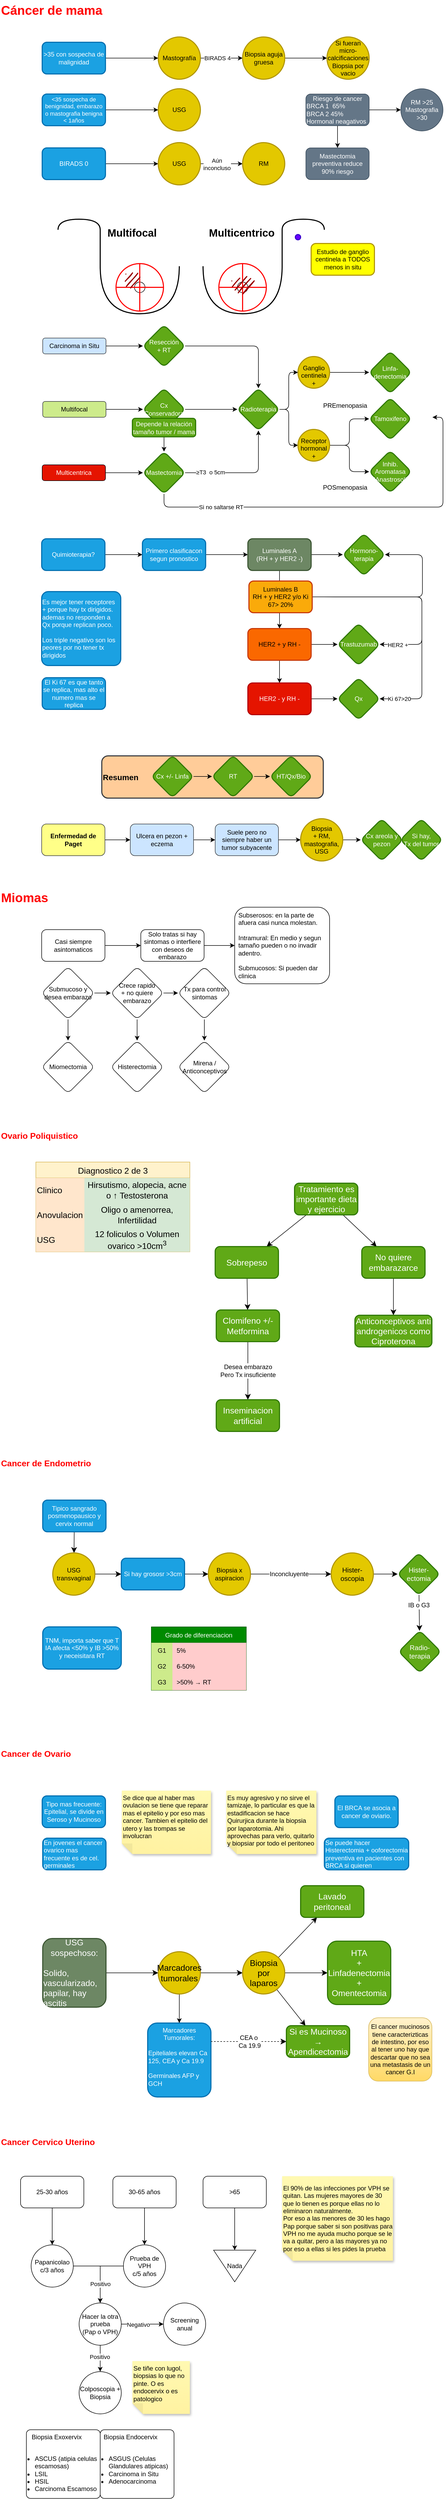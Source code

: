 <mxfile version="21.5.2" type="github">
  <diagram name="Página-1" id="x1ECHJm3GgScoIIS8FfD">
    <mxGraphModel dx="394" dy="754" grid="1" gridSize="10" guides="1" tooltips="1" connect="1" arrows="1" fold="1" page="1" pageScale="1" pageWidth="850" pageHeight="1100" math="0" shadow="0">
      <root>
        <mxCell id="0" />
        <mxCell id="1" parent="0" />
        <mxCell id="3IjL7LeWgJH9LYlmYb9x-1" value="Cáncer de mama" style="text;strokeColor=none;fillColor=none;html=1;fontSize=24;fontStyle=1;verticalAlign=middle;align=left;fontColor=#FF0000;" parent="1" vertex="1">
          <mxGeometry width="160" height="40" as="geometry" />
        </mxCell>
        <mxCell id="3IjL7LeWgJH9LYlmYb9x-4" value="" style="edgeStyle=orthogonalEdgeStyle;rounded=0;orthogonalLoop=1;jettySize=auto;html=1;" parent="1" source="3IjL7LeWgJH9LYlmYb9x-2" target="3IjL7LeWgJH9LYlmYb9x-3" edge="1">
          <mxGeometry relative="1" as="geometry" />
        </mxCell>
        <mxCell id="3IjL7LeWgJH9LYlmYb9x-2" value="&amp;gt;35 con sospecha de malignidad" style="rounded=1;whiteSpace=wrap;html=1;fillColor=#1ba1e2;fontColor=#ffffff;strokeColor=#006EAF;strokeWidth=2;" parent="1" vertex="1">
          <mxGeometry x="80" y="80" width="120" height="60" as="geometry" />
        </mxCell>
        <mxCell id="3IjL7LeWgJH9LYlmYb9x-6" value="" style="edgeStyle=orthogonalEdgeStyle;rounded=0;orthogonalLoop=1;jettySize=auto;html=1;" parent="1" source="3IjL7LeWgJH9LYlmYb9x-3" target="3IjL7LeWgJH9LYlmYb9x-5" edge="1">
          <mxGeometry relative="1" as="geometry" />
        </mxCell>
        <mxCell id="3IjL7LeWgJH9LYlmYb9x-7" value="BIRADS 4" style="edgeLabel;html=1;align=center;verticalAlign=middle;resizable=0;points=[];" parent="3IjL7LeWgJH9LYlmYb9x-6" vertex="1" connectable="0">
          <mxGeometry x="-0.2" relative="1" as="geometry">
            <mxPoint as="offset" />
          </mxGeometry>
        </mxCell>
        <mxCell id="3IjL7LeWgJH9LYlmYb9x-3" value="Mastografía" style="ellipse;whiteSpace=wrap;html=1;rounded=1;fillColor=#e3c800;fontColor=#000000;strokeColor=#B09500;strokeWidth=2;" parent="1" vertex="1">
          <mxGeometry x="300" y="70" width="80" height="80" as="geometry" />
        </mxCell>
        <mxCell id="3IjL7LeWgJH9LYlmYb9x-47" value="" style="edgeStyle=orthogonalEdgeStyle;rounded=0;orthogonalLoop=1;jettySize=auto;html=1;" parent="1" source="3IjL7LeWgJH9LYlmYb9x-5" target="3IjL7LeWgJH9LYlmYb9x-46" edge="1">
          <mxGeometry relative="1" as="geometry" />
        </mxCell>
        <mxCell id="3IjL7LeWgJH9LYlmYb9x-5" value="Biopsia aguja gruesa" style="ellipse;whiteSpace=wrap;html=1;rounded=1;fillColor=#e3c800;fontColor=#000000;strokeColor=#B09500;strokeWidth=2;" parent="1" vertex="1">
          <mxGeometry x="460" y="70" width="80" height="80" as="geometry" />
        </mxCell>
        <mxCell id="3IjL7LeWgJH9LYlmYb9x-11" value="" style="edgeStyle=orthogonalEdgeStyle;rounded=0;orthogonalLoop=1;jettySize=auto;html=1;" parent="1" source="3IjL7LeWgJH9LYlmYb9x-8" target="3IjL7LeWgJH9LYlmYb9x-10" edge="1">
          <mxGeometry relative="1" as="geometry" />
        </mxCell>
        <mxCell id="3IjL7LeWgJH9LYlmYb9x-8" value="&amp;lt;35 sospecha de benignidad, embarazo o mastografia benigna &amp;lt; 1años" style="whiteSpace=wrap;html=1;rounded=1;fontSize=11;fillColor=#1ba1e2;fontColor=#ffffff;strokeColor=#006EAF;strokeWidth=2;" parent="1" vertex="1">
          <mxGeometry x="80" y="178" width="120" height="60" as="geometry" />
        </mxCell>
        <mxCell id="3IjL7LeWgJH9LYlmYb9x-10" value="USG" style="ellipse;whiteSpace=wrap;html=1;rounded=1;fillColor=#e3c800;fontColor=#000000;strokeColor=#B09500;strokeWidth=2;" parent="1" vertex="1">
          <mxGeometry x="300" y="168" width="80" height="80" as="geometry" />
        </mxCell>
        <mxCell id="3IjL7LeWgJH9LYlmYb9x-12" value="" style="edgeStyle=orthogonalEdgeStyle;rounded=0;orthogonalLoop=1;jettySize=auto;html=1;" parent="1" source="3IjL7LeWgJH9LYlmYb9x-13" target="3IjL7LeWgJH9LYlmYb9x-14" edge="1">
          <mxGeometry relative="1" as="geometry" />
        </mxCell>
        <mxCell id="3IjL7LeWgJH9LYlmYb9x-13" value="BIRADS 0" style="whiteSpace=wrap;html=1;rounded=1;fillColor=#1ba1e2;fontColor=#ffffff;strokeColor=#006EAF;strokeWidth=2;" parent="1" vertex="1">
          <mxGeometry x="80" y="280" width="120" height="60" as="geometry" />
        </mxCell>
        <mxCell id="3IjL7LeWgJH9LYlmYb9x-16" value="" style="edgeStyle=orthogonalEdgeStyle;rounded=0;orthogonalLoop=1;jettySize=auto;html=1;" parent="1" source="3IjL7LeWgJH9LYlmYb9x-14" target="3IjL7LeWgJH9LYlmYb9x-15" edge="1">
          <mxGeometry relative="1" as="geometry" />
        </mxCell>
        <mxCell id="3IjL7LeWgJH9LYlmYb9x-17" value="Aún &lt;br&gt;inconcluso" style="edgeLabel;html=1;align=center;verticalAlign=middle;resizable=0;points=[];" parent="3IjL7LeWgJH9LYlmYb9x-16" vertex="1" connectable="0">
          <mxGeometry x="-0.225" y="-1" relative="1" as="geometry">
            <mxPoint as="offset" />
          </mxGeometry>
        </mxCell>
        <mxCell id="3IjL7LeWgJH9LYlmYb9x-14" value="USG" style="ellipse;whiteSpace=wrap;html=1;rounded=1;fillColor=#e3c800;fontColor=#000000;strokeColor=#B09500;strokeWidth=2;" parent="1" vertex="1">
          <mxGeometry x="300" y="270" width="80" height="80" as="geometry" />
        </mxCell>
        <mxCell id="3IjL7LeWgJH9LYlmYb9x-15" value="RM" style="ellipse;whiteSpace=wrap;html=1;rounded=1;fillColor=#e3c800;fontColor=#000000;strokeColor=#B09500;strokeWidth=2;" parent="1" vertex="1">
          <mxGeometry x="460" y="270" width="80" height="80" as="geometry" />
        </mxCell>
        <mxCell id="3IjL7LeWgJH9LYlmYb9x-117" value="" style="edgeStyle=orthogonalEdgeStyle;rounded=0;orthogonalLoop=1;jettySize=auto;html=1;" parent="1" source="3IjL7LeWgJH9LYlmYb9x-18" target="3IjL7LeWgJH9LYlmYb9x-116" edge="1">
          <mxGeometry relative="1" as="geometry" />
        </mxCell>
        <mxCell id="3IjL7LeWgJH9LYlmYb9x-124" value="" style="edgeStyle=orthogonalEdgeStyle;rounded=0;orthogonalLoop=1;jettySize=auto;html=1;" parent="1" source="3IjL7LeWgJH9LYlmYb9x-18" target="3IjL7LeWgJH9LYlmYb9x-123" edge="1">
          <mxGeometry relative="1" as="geometry" />
        </mxCell>
        <mxCell id="3IjL7LeWgJH9LYlmYb9x-18" value="Riesgo de cancer&lt;br&gt;&lt;div align=&quot;left&quot;&gt;BRCA 1&amp;nbsp; 65%&lt;br&gt;BRCA 2 45%&amp;nbsp;&amp;nbsp;&amp;nbsp; Hormonal neagativos&lt;/div&gt;" style="rounded=1;whiteSpace=wrap;html=1;fillColor=#647687;fontColor=#ffffff;strokeColor=#314354;" parent="1" vertex="1">
          <mxGeometry x="580" y="178" width="120" height="60" as="geometry" />
        </mxCell>
        <mxCell id="3IjL7LeWgJH9LYlmYb9x-50" value="" style="edgeStyle=orthogonalEdgeStyle;rounded=0;orthogonalLoop=1;jettySize=auto;html=1;" parent="1" source="3IjL7LeWgJH9LYlmYb9x-22" target="3IjL7LeWgJH9LYlmYb9x-49" edge="1">
          <mxGeometry relative="1" as="geometry" />
        </mxCell>
        <mxCell id="3IjL7LeWgJH9LYlmYb9x-22" value="Carcinoma in Situ" style="rounded=1;whiteSpace=wrap;html=1;fillColor=#cce5ff;strokeColor=#36393d;" parent="1" vertex="1">
          <mxGeometry x="81" y="640" width="120" height="30" as="geometry" />
        </mxCell>
        <mxCell id="3IjL7LeWgJH9LYlmYb9x-23" value="" style="shape=requiredInterface;html=1;verticalLabelPosition=bottom;sketch=0;direction=south;strokeWidth=2;" parent="1" vertex="1">
          <mxGeometry x="190" y="504" width="150" height="90" as="geometry" />
        </mxCell>
        <mxCell id="3IjL7LeWgJH9LYlmYb9x-24" value="" style="shape=requiredInterface;html=1;verticalLabelPosition=bottom;sketch=0;direction=north;strokeWidth=2;" parent="1" vertex="1">
          <mxGeometry x="110" y="415" width="80" height="20" as="geometry" />
        </mxCell>
        <mxCell id="3IjL7LeWgJH9LYlmYb9x-26" value="" style="endArrow=none;html=1;rounded=0;strokeWidth=2;" parent="1" edge="1">
          <mxGeometry width="50" height="50" relative="1" as="geometry">
            <mxPoint x="190" y="504" as="sourcePoint" />
            <mxPoint x="190" y="434" as="targetPoint" />
          </mxGeometry>
        </mxCell>
        <mxCell id="3IjL7LeWgJH9LYlmYb9x-31" value="" style="ellipse;whiteSpace=wrap;html=1;aspect=fixed;" parent="1" vertex="1">
          <mxGeometry x="255" y="534" width="20" height="20" as="geometry" />
        </mxCell>
        <mxCell id="3IjL7LeWgJH9LYlmYb9x-32" value="" style="shape=orEllipse;perimeter=ellipsePerimeter;whiteSpace=wrap;html=1;backgroundOutline=1;fillColor=none;strokeWidth=2;strokeColor=#FF0000;" parent="1" vertex="1">
          <mxGeometry x="220" y="499" width="90" height="90" as="geometry" />
        </mxCell>
        <mxCell id="3IjL7LeWgJH9LYlmYb9x-33" value="" style="shape=requiredInterface;html=1;verticalLabelPosition=bottom;sketch=0;direction=south;strokeWidth=2;" parent="1" vertex="1">
          <mxGeometry x="385" y="504" width="150" height="90" as="geometry" />
        </mxCell>
        <mxCell id="3IjL7LeWgJH9LYlmYb9x-34" value="" style="shape=requiredInterface;html=1;verticalLabelPosition=bottom;sketch=0;direction=north;strokeWidth=2;" parent="1" vertex="1">
          <mxGeometry x="535" y="415" width="80" height="20" as="geometry" />
        </mxCell>
        <mxCell id="3IjL7LeWgJH9LYlmYb9x-35" value="" style="endArrow=none;html=1;rounded=0;strokeWidth=2;" parent="1" edge="1">
          <mxGeometry width="50" height="50" relative="1" as="geometry">
            <mxPoint x="535" y="505" as="sourcePoint" />
            <mxPoint x="535" y="435" as="targetPoint" />
          </mxGeometry>
        </mxCell>
        <mxCell id="3IjL7LeWgJH9LYlmYb9x-36" value="" style="ellipse;whiteSpace=wrap;html=1;aspect=fixed;" parent="1" vertex="1">
          <mxGeometry x="450" y="534" width="20" height="20" as="geometry" />
        </mxCell>
        <mxCell id="3IjL7LeWgJH9LYlmYb9x-37" value="" style="shape=orEllipse;perimeter=ellipsePerimeter;whiteSpace=wrap;html=1;backgroundOutline=1;fillColor=none;strokeWidth=2;strokeColor=#FF0000;" parent="1" vertex="1">
          <mxGeometry x="415" y="499" width="90" height="90" as="geometry" />
        </mxCell>
        <mxCell id="3IjL7LeWgJH9LYlmYb9x-43" value="" style="ellipse;whiteSpace=wrap;html=1;aspect=fixed;fillColor=#6a00ff;strokeColor=#3700CC;fontColor=#ffffff;strokeWidth=2;" parent="1" vertex="1">
          <mxGeometry x="560" y="444" width="10" height="10" as="geometry" />
        </mxCell>
        <mxCell id="3IjL7LeWgJH9LYlmYb9x-44" value="Multifocal" style="text;strokeColor=none;fillColor=none;html=1;fontSize=20;fontStyle=1;verticalAlign=middle;align=center;" parent="1" vertex="1">
          <mxGeometry x="200" y="420" width="100" height="40" as="geometry" />
        </mxCell>
        <mxCell id="3IjL7LeWgJH9LYlmYb9x-45" value="Multicentrico" style="text;strokeColor=none;fillColor=none;html=1;fontSize=20;fontStyle=1;verticalAlign=middle;align=center;" parent="1" vertex="1">
          <mxGeometry x="408" y="420" width="100" height="40" as="geometry" />
        </mxCell>
        <mxCell id="3IjL7LeWgJH9LYlmYb9x-46" value="Si fueran micro-calcificaciones Biopsia por vacio" style="ellipse;whiteSpace=wrap;html=1;rounded=1;fillColor=#e3c800;fontColor=#000000;strokeColor=#B09500;strokeWidth=2;" parent="1" vertex="1">
          <mxGeometry x="620" y="70" width="80" height="80" as="geometry" />
        </mxCell>
        <mxCell id="3IjL7LeWgJH9LYlmYb9x-114" style="edgeStyle=orthogonalEdgeStyle;rounded=1;orthogonalLoop=1;jettySize=auto;html=1;" parent="1" source="3IjL7LeWgJH9LYlmYb9x-49" target="3IjL7LeWgJH9LYlmYb9x-62" edge="1">
          <mxGeometry relative="1" as="geometry" />
        </mxCell>
        <mxCell id="3IjL7LeWgJH9LYlmYb9x-49" value="Resección&lt;br&gt;+ RT" style="rhombus;whiteSpace=wrap;html=1;rounded=1;fillColor=#60a917;fontColor=#ffffff;strokeColor=#2D7600;strokeWidth=2;" parent="1" vertex="1">
          <mxGeometry x="271" y="615" width="80" height="80" as="geometry" />
        </mxCell>
        <mxCell id="3IjL7LeWgJH9LYlmYb9x-56" value="" style="edgeStyle=orthogonalEdgeStyle;rounded=0;orthogonalLoop=1;jettySize=auto;html=1;" parent="1" source="3IjL7LeWgJH9LYlmYb9x-51" target="3IjL7LeWgJH9LYlmYb9x-55" edge="1">
          <mxGeometry relative="1" as="geometry" />
        </mxCell>
        <mxCell id="3IjL7LeWgJH9LYlmYb9x-51" value="Multifocal" style="rounded=1;whiteSpace=wrap;html=1;fillColor=#cdeb8b;strokeColor=#36393d;" parent="1" vertex="1">
          <mxGeometry x="81" y="760" width="120" height="30" as="geometry" />
        </mxCell>
        <mxCell id="3IjL7LeWgJH9LYlmYb9x-52" value="" style="ellipse;whiteSpace=wrap;html=1;strokeWidth=0;fillWeight=2;hachureGap=8;fillColor=#990000;fillStyle=dots;sketch=1;strokeColor=none;" parent="1" vertex="1">
          <mxGeometry x="235" y="512" width="30" height="34" as="geometry" />
        </mxCell>
        <mxCell id="3IjL7LeWgJH9LYlmYb9x-53" value="" style="ellipse;whiteSpace=wrap;html=1;strokeWidth=0;fillWeight=2;hachureGap=8;fillColor=#990000;fillStyle=dots;sketch=1;strokeColor=none;" parent="1" vertex="1">
          <mxGeometry x="437.5" y="521" width="45" height="33" as="geometry" />
        </mxCell>
        <mxCell id="3IjL7LeWgJH9LYlmYb9x-54" value="Estudio de ganglio centinela a TODOS menos in situ" style="rounded=1;whiteSpace=wrap;html=1;fillColor=#FFFF00;fontColor=#000000;strokeColor=#B09500;strokeWidth=2;" parent="1" vertex="1">
          <mxGeometry x="590" y="461" width="120" height="60" as="geometry" />
        </mxCell>
        <mxCell id="3IjL7LeWgJH9LYlmYb9x-65" value="" style="orthogonalLoop=1;jettySize=auto;html=1;edgeStyle=elbowEdgeStyle;rounded=1;" parent="1" source="3IjL7LeWgJH9LYlmYb9x-55" target="3IjL7LeWgJH9LYlmYb9x-62" edge="1">
          <mxGeometry relative="1" as="geometry" />
        </mxCell>
        <mxCell id="3IjL7LeWgJH9LYlmYb9x-55" value="Cx Conservadora" style="rhombus;whiteSpace=wrap;html=1;rounded=1;fillColor=#60a917;fontColor=#ffffff;strokeColor=#2D7600;strokeWidth=2;" parent="1" vertex="1">
          <mxGeometry x="271" y="735" width="80" height="80" as="geometry" />
        </mxCell>
        <mxCell id="3IjL7LeWgJH9LYlmYb9x-57" value="" style="edgeStyle=orthogonalEdgeStyle;rounded=0;orthogonalLoop=1;jettySize=auto;html=1;" parent="1" source="3IjL7LeWgJH9LYlmYb9x-58" target="3IjL7LeWgJH9LYlmYb9x-59" edge="1">
          <mxGeometry relative="1" as="geometry" />
        </mxCell>
        <mxCell id="3IjL7LeWgJH9LYlmYb9x-58" value="Multicentrica" style="rounded=1;whiteSpace=wrap;html=1;fillColor=#e51400;fontColor=#ffffff;strokeColor=#000000;" parent="1" vertex="1">
          <mxGeometry x="80" y="880" width="120" height="30" as="geometry" />
        </mxCell>
        <mxCell id="3IjL7LeWgJH9LYlmYb9x-63" value="" style="orthogonalLoop=1;jettySize=auto;html=1;edgeStyle=elbowEdgeStyle;rounded=1;entryX=0.5;entryY=1;entryDx=0;entryDy=0;" parent="1" source="3IjL7LeWgJH9LYlmYb9x-59" target="3IjL7LeWgJH9LYlmYb9x-62" edge="1">
          <mxGeometry relative="1" as="geometry">
            <Array as="points">
              <mxPoint x="490" y="895" />
            </Array>
          </mxGeometry>
        </mxCell>
        <mxCell id="3IjL7LeWgJH9LYlmYb9x-79" value="≥T3&amp;nbsp; o 5cm" style="edgeLabel;html=1;align=center;verticalAlign=middle;resizable=0;points=[];" parent="3IjL7LeWgJH9LYlmYb9x-63" vertex="1" connectable="0">
          <mxGeometry x="-0.581" y="-1" relative="1" as="geometry">
            <mxPoint x="2" y="-2" as="offset" />
          </mxGeometry>
        </mxCell>
        <mxCell id="3IjL7LeWgJH9LYlmYb9x-77" style="edgeStyle=orthogonalEdgeStyle;rounded=1;orthogonalLoop=1;jettySize=auto;html=1;" parent="1" source="3IjL7LeWgJH9LYlmYb9x-59" edge="1">
          <mxGeometry relative="1" as="geometry">
            <mxPoint x="820" y="790" as="targetPoint" />
            <Array as="points">
              <mxPoint x="311" y="960" />
              <mxPoint x="840" y="960" />
            </Array>
          </mxGeometry>
        </mxCell>
        <mxCell id="3IjL7LeWgJH9LYlmYb9x-80" value="Si no saltarse RT" style="edgeLabel;html=1;align=center;verticalAlign=middle;resizable=0;points=[];" parent="3IjL7LeWgJH9LYlmYb9x-77" vertex="1" connectable="0">
          <mxGeometry x="-0.64" y="-2" relative="1" as="geometry">
            <mxPoint x="-1" y="-2" as="offset" />
          </mxGeometry>
        </mxCell>
        <mxCell id="3IjL7LeWgJH9LYlmYb9x-59" value="Mastectomia" style="rhombus;whiteSpace=wrap;html=1;rounded=1;fillColor=#60a917;fontColor=#ffffff;strokeColor=#2D7600;strokeWidth=2;" parent="1" vertex="1">
          <mxGeometry x="271" y="855" width="80" height="80" as="geometry" />
        </mxCell>
        <mxCell id="3IjL7LeWgJH9LYlmYb9x-115" style="edgeStyle=orthogonalEdgeStyle;rounded=0;orthogonalLoop=1;jettySize=auto;html=1;entryX=0.5;entryY=0;entryDx=0;entryDy=0;" parent="1" source="3IjL7LeWgJH9LYlmYb9x-60" target="3IjL7LeWgJH9LYlmYb9x-59" edge="1">
          <mxGeometry relative="1" as="geometry" />
        </mxCell>
        <mxCell id="3IjL7LeWgJH9LYlmYb9x-60" value="Depende la relación tamaño tumor / mama" style="rounded=1;whiteSpace=wrap;html=1;fillColor=#60a917;fontColor=#ffffff;strokeColor=#2D7600;strokeWidth=2;" parent="1" vertex="1">
          <mxGeometry x="251" y="792" width="120" height="35" as="geometry" />
        </mxCell>
        <mxCell id="3IjL7LeWgJH9LYlmYb9x-68" value="" style="edgeStyle=elbowEdgeStyle;orthogonalLoop=1;jettySize=auto;html=1;" parent="1" source="3IjL7LeWgJH9LYlmYb9x-61" target="3IjL7LeWgJH9LYlmYb9x-67" edge="1">
          <mxGeometry relative="1" as="geometry" />
        </mxCell>
        <mxCell id="3IjL7LeWgJH9LYlmYb9x-61" value="Ganglio centinela +" style="ellipse;whiteSpace=wrap;html=1;aspect=fixed;verticalAlign=bottom;fillColor=#e3c800;fontColor=#000000;strokeColor=#B09500;strokeWidth=2;" parent="1" vertex="1">
          <mxGeometry x="565" y="675" width="60" height="60" as="geometry" />
        </mxCell>
        <mxCell id="3IjL7LeWgJH9LYlmYb9x-64" value="" style="edgeStyle=elbowEdgeStyle;orthogonalLoop=1;jettySize=auto;html=1;exitX=1;exitY=0.5;exitDx=0;exitDy=0;" parent="1" source="3IjL7LeWgJH9LYlmYb9x-62" target="3IjL7LeWgJH9LYlmYb9x-61" edge="1">
          <mxGeometry relative="1" as="geometry">
            <mxPoint x="535" y="773" as="sourcePoint" />
          </mxGeometry>
        </mxCell>
        <mxCell id="3IjL7LeWgJH9LYlmYb9x-70" value="" style="edgeStyle=elbowEdgeStyle;orthogonalLoop=1;jettySize=auto;html=1;exitX=1;exitY=0.5;exitDx=0;exitDy=0;" parent="1" source="3IjL7LeWgJH9LYlmYb9x-62" target="3IjL7LeWgJH9LYlmYb9x-69" edge="1">
          <mxGeometry relative="1" as="geometry">
            <mxPoint x="535" y="773" as="sourcePoint" />
          </mxGeometry>
        </mxCell>
        <mxCell id="3IjL7LeWgJH9LYlmYb9x-62" value="Radioterapia" style="rhombus;whiteSpace=wrap;html=1;rounded=1;fillColor=#60a917;fontColor=#ffffff;strokeColor=#2D7600;strokeWidth=2;" parent="1" vertex="1">
          <mxGeometry x="450" y="735" width="80" height="80" as="geometry" />
        </mxCell>
        <mxCell id="3IjL7LeWgJH9LYlmYb9x-67" value="Linfa-denectomia " style="rhombus;whiteSpace=wrap;html=1;rounded=1;fillColor=#60a917;fontColor=#ffffff;strokeColor=#2D7600;strokeWidth=2;" parent="1" vertex="1">
          <mxGeometry x="700" y="665" width="80" height="80" as="geometry" />
        </mxCell>
        <mxCell id="3IjL7LeWgJH9LYlmYb9x-72" value="" style="edgeStyle=elbowEdgeStyle;orthogonalLoop=1;jettySize=auto;html=1;" parent="1" source="3IjL7LeWgJH9LYlmYb9x-69" target="3IjL7LeWgJH9LYlmYb9x-71" edge="1">
          <mxGeometry relative="1" as="geometry" />
        </mxCell>
        <mxCell id="3IjL7LeWgJH9LYlmYb9x-74" value="" style="edgeStyle=elbowEdgeStyle;orthogonalLoop=1;jettySize=auto;html=1;" parent="1" source="3IjL7LeWgJH9LYlmYb9x-69" target="3IjL7LeWgJH9LYlmYb9x-73" edge="1">
          <mxGeometry relative="1" as="geometry" />
        </mxCell>
        <mxCell id="3IjL7LeWgJH9LYlmYb9x-69" value="Receptor hormonal +" style="ellipse;whiteSpace=wrap;html=1;rounded=1;verticalAlign=bottom;fillColor=#e3c800;fontColor=#000000;strokeColor=#B09500;strokeWidth=2;" parent="1" vertex="1">
          <mxGeometry x="565" y="813" width="60" height="60" as="geometry" />
        </mxCell>
        <mxCell id="3IjL7LeWgJH9LYlmYb9x-71" value="Tamoxifeno" style="rhombus;whiteSpace=wrap;html=1;rounded=1;fillColor=#60a917;fontColor=#ffffff;strokeColor=#2D7600;strokeWidth=2;" parent="1" vertex="1">
          <mxGeometry x="700" y="753" width="80" height="80" as="geometry" />
        </mxCell>
        <mxCell id="3IjL7LeWgJH9LYlmYb9x-73" value="Inhib. Aromatasa (Anastrosol)" style="rhombus;whiteSpace=wrap;html=1;rounded=1;fillColor=#60a917;fontColor=#ffffff;strokeColor=#2D7600;strokeWidth=2;" parent="1" vertex="1">
          <mxGeometry x="700" y="853" width="80" height="80" as="geometry" />
        </mxCell>
        <mxCell id="3IjL7LeWgJH9LYlmYb9x-75" value="PREmenopasia" style="text;html=1;align=center;verticalAlign=middle;resizable=0;points=[];autosize=1;strokeColor=none;fillColor=none;" parent="1" vertex="1">
          <mxGeometry x="599" y="753" width="110" height="30" as="geometry" />
        </mxCell>
        <mxCell id="3IjL7LeWgJH9LYlmYb9x-76" value="POSmenopasia" style="text;html=1;align=center;verticalAlign=middle;resizable=0;points=[];autosize=1;strokeColor=none;fillColor=none;" parent="1" vertex="1">
          <mxGeometry x="599" y="908" width="110" height="30" as="geometry" />
        </mxCell>
        <mxCell id="3IjL7LeWgJH9LYlmYb9x-84" value="" style="edgeStyle=orthogonalEdgeStyle;rounded=0;orthogonalLoop=1;jettySize=auto;html=1;" parent="1" source="3IjL7LeWgJH9LYlmYb9x-82" target="3IjL7LeWgJH9LYlmYb9x-83" edge="1">
          <mxGeometry relative="1" as="geometry" />
        </mxCell>
        <mxCell id="3IjL7LeWgJH9LYlmYb9x-82" value="Quimioterapia?" style="rounded=1;whiteSpace=wrap;html=1;fillColor=#1ba1e2;fontColor=#ffffff;strokeColor=#006EAF;strokeWidth=2;" parent="1" vertex="1">
          <mxGeometry x="79" y="1020" width="120" height="60" as="geometry" />
        </mxCell>
        <mxCell id="3IjL7LeWgJH9LYlmYb9x-86" value="" style="edgeStyle=orthogonalEdgeStyle;rounded=0;orthogonalLoop=1;jettySize=auto;html=1;" parent="1" source="3IjL7LeWgJH9LYlmYb9x-83" target="3IjL7LeWgJH9LYlmYb9x-85" edge="1">
          <mxGeometry relative="1" as="geometry" />
        </mxCell>
        <mxCell id="3IjL7LeWgJH9LYlmYb9x-83" value="Primero clasificacon segun pronostico" style="whiteSpace=wrap;html=1;rounded=1;fillColor=#1ba1e2;fontColor=#ffffff;strokeColor=#006EAF;strokeWidth=2;" parent="1" vertex="1">
          <mxGeometry x="270" y="1020" width="120" height="60" as="geometry" />
        </mxCell>
        <mxCell id="3IjL7LeWgJH9LYlmYb9x-88" value="" style="edgeStyle=orthogonalEdgeStyle;rounded=0;orthogonalLoop=1;jettySize=auto;html=1;" parent="1" source="3IjL7LeWgJH9LYlmYb9x-85" target="3IjL7LeWgJH9LYlmYb9x-87" edge="1">
          <mxGeometry relative="1" as="geometry" />
        </mxCell>
        <mxCell id="3IjL7LeWgJH9LYlmYb9x-100" value="" style="edgeStyle=orthogonalEdgeStyle;rounded=0;orthogonalLoop=1;jettySize=auto;html=1;" parent="1" source="3IjL7LeWgJH9LYlmYb9x-85" target="3IjL7LeWgJH9LYlmYb9x-99" edge="1">
          <mxGeometry relative="1" as="geometry" />
        </mxCell>
        <mxCell id="3IjL7LeWgJH9LYlmYb9x-85" value="Luminales A&lt;br&gt;(RH + y HER2 -)" style="whiteSpace=wrap;html=1;rounded=1;fillColor=#6d8764;fontColor=#ffffff;strokeColor=#3A5431;strokeWidth=2;" parent="1" vertex="1">
          <mxGeometry x="470" y="1020" width="120" height="60" as="geometry" />
        </mxCell>
        <mxCell id="3IjL7LeWgJH9LYlmYb9x-90" value="" style="edgeStyle=orthogonalEdgeStyle;rounded=0;orthogonalLoop=1;jettySize=auto;html=1;" parent="1" source="3IjL7LeWgJH9LYlmYb9x-87" target="3IjL7LeWgJH9LYlmYb9x-89" edge="1">
          <mxGeometry relative="1" as="geometry" />
        </mxCell>
        <mxCell id="3IjL7LeWgJH9LYlmYb9x-93" value="" style="edgeStyle=orthogonalEdgeStyle;rounded=0;orthogonalLoop=1;jettySize=auto;html=1;" parent="1" source="3IjL7LeWgJH9LYlmYb9x-87" target="3IjL7LeWgJH9LYlmYb9x-92" edge="1">
          <mxGeometry relative="1" as="geometry" />
        </mxCell>
        <mxCell id="3IjL7LeWgJH9LYlmYb9x-87" value="HER2 + y RH -" style="whiteSpace=wrap;html=1;rounded=1;fillColor=#fa6800;fontColor=#000000;strokeColor=#C73500;strokeWidth=2;" parent="1" vertex="1">
          <mxGeometry x="470" y="1190" width="120" height="60" as="geometry" />
        </mxCell>
        <mxCell id="3IjL7LeWgJH9LYlmYb9x-95" value="" style="edgeStyle=orthogonalEdgeStyle;rounded=0;orthogonalLoop=1;jettySize=auto;html=1;" parent="1" source="3IjL7LeWgJH9LYlmYb9x-89" target="3IjL7LeWgJH9LYlmYb9x-94" edge="1">
          <mxGeometry relative="1" as="geometry" />
        </mxCell>
        <mxCell id="3IjL7LeWgJH9LYlmYb9x-89" value="HER2 - y RH -" style="whiteSpace=wrap;html=1;rounded=1;fillColor=#e51400;fontColor=#ffffff;strokeColor=#B20000;strokeWidth=2;" parent="1" vertex="1">
          <mxGeometry x="470" y="1293" width="120" height="60" as="geometry" />
        </mxCell>
        <mxCell id="3IjL7LeWgJH9LYlmYb9x-91" value="&lt;div align=&quot;left&quot;&gt;Es mejor tener receptores + porque hay tx dirigidos. ademas no responden a Qx porque replican poco. &lt;br&gt;&lt;/div&gt;&lt;div align=&quot;left&quot;&gt;&lt;br&gt;&lt;/div&gt;&lt;div align=&quot;left&quot;&gt;Los triple negativo son los peores por no tener tx dirigidos&lt;br&gt;&lt;/div&gt;" style="rounded=1;whiteSpace=wrap;html=1;align=center;arcSize=9;fillColor=#1ba1e2;fontColor=#ffffff;strokeColor=#006EAF;strokeWidth=2;" parent="1" vertex="1">
          <mxGeometry x="79" y="1120" width="150" height="140" as="geometry" />
        </mxCell>
        <mxCell id="3IjL7LeWgJH9LYlmYb9x-92" value="Trastuzumab" style="rhombus;whiteSpace=wrap;html=1;rounded=1;strokeWidth=2;fillColor=#60a917;fontColor=#ffffff;strokeColor=#2D7600;" parent="1" vertex="1">
          <mxGeometry x="640" y="1180" width="80" height="80" as="geometry" />
        </mxCell>
        <mxCell id="3IjL7LeWgJH9LYlmYb9x-94" value="Qx" style="rhombus;whiteSpace=wrap;html=1;rounded=1;strokeWidth=2;fillColor=#60a917;fontColor=#ffffff;strokeColor=#2D7600;" parent="1" vertex="1">
          <mxGeometry x="640" y="1283" width="80" height="80" as="geometry" />
        </mxCell>
        <mxCell id="3IjL7LeWgJH9LYlmYb9x-118" style="edgeStyle=orthogonalEdgeStyle;rounded=1;orthogonalLoop=1;jettySize=auto;html=1;entryX=1;entryY=0.5;entryDx=0;entryDy=0;" parent="1" target="3IjL7LeWgJH9LYlmYb9x-99" edge="1">
          <mxGeometry relative="1" as="geometry">
            <mxPoint x="613" y="1130.059" as="sourcePoint" />
            <mxPoint x="751" y="1050" as="targetPoint" />
            <Array as="points">
              <mxPoint x="801" y="1130" />
              <mxPoint x="801" y="1050" />
            </Array>
          </mxGeometry>
        </mxCell>
        <mxCell id="3IjL7LeWgJH9LYlmYb9x-119" style="edgeStyle=orthogonalEdgeStyle;rounded=1;orthogonalLoop=1;jettySize=auto;html=1;entryX=1;entryY=0.5;entryDx=0;entryDy=0;" parent="1" source="3IjL7LeWgJH9LYlmYb9x-97" target="3IjL7LeWgJH9LYlmYb9x-92" edge="1">
          <mxGeometry relative="1" as="geometry">
            <Array as="points">
              <mxPoint x="800" y="1130" />
              <mxPoint x="800" y="1220" />
            </Array>
          </mxGeometry>
        </mxCell>
        <mxCell id="3IjL7LeWgJH9LYlmYb9x-121" value="HER2 +" style="edgeLabel;html=1;align=center;verticalAlign=middle;resizable=0;points=[];" parent="3IjL7LeWgJH9LYlmYb9x-119" vertex="1" connectable="0">
          <mxGeometry x="0.846" y="1" relative="1" as="geometry">
            <mxPoint x="5" as="offset" />
          </mxGeometry>
        </mxCell>
        <mxCell id="3IjL7LeWgJH9LYlmYb9x-120" style="edgeStyle=orthogonalEdgeStyle;rounded=1;orthogonalLoop=1;jettySize=auto;html=1;entryX=1;entryY=0.5;entryDx=0;entryDy=0;" parent="1" source="3IjL7LeWgJH9LYlmYb9x-97" target="3IjL7LeWgJH9LYlmYb9x-94" edge="1">
          <mxGeometry relative="1" as="geometry">
            <Array as="points">
              <mxPoint x="800" y="1130" />
              <mxPoint x="800" y="1323" />
            </Array>
          </mxGeometry>
        </mxCell>
        <mxCell id="3IjL7LeWgJH9LYlmYb9x-122" value="Ki 67&amp;gt;20" style="edgeLabel;html=1;align=center;verticalAlign=middle;resizable=0;points=[];" parent="3IjL7LeWgJH9LYlmYb9x-120" vertex="1" connectable="0">
          <mxGeometry x="0.874" relative="1" as="geometry">
            <mxPoint x="6" as="offset" />
          </mxGeometry>
        </mxCell>
        <mxCell id="3IjL7LeWgJH9LYlmYb9x-97" value="Luminales B&lt;br&gt;RH + y HER2 y/o Ki 67&amp;gt; 20%" style="whiteSpace=wrap;html=1;rounded=1;fillColor=#FAAA0A;fontColor=#000000;strokeColor=#C73500;strokeWidth=2;" parent="1" vertex="1">
          <mxGeometry x="472" y="1100" width="120" height="60" as="geometry" />
        </mxCell>
        <mxCell id="3IjL7LeWgJH9LYlmYb9x-99" value="Hormono-terapia" style="rhombus;whiteSpace=wrap;html=1;rounded=1;strokeWidth=2;fillColor=#60a917;fontColor=#ffffff;strokeColor=#2D7600;" parent="1" vertex="1">
          <mxGeometry x="650" y="1010" width="80" height="80" as="geometry" />
        </mxCell>
        <mxCell id="3IjL7LeWgJH9LYlmYb9x-101" value="El Ki 67 es que tanto se replica, mas alto el numero mas se replica" style="rounded=1;whiteSpace=wrap;html=1;fillColor=#1ba1e2;fontColor=#ffffff;strokeColor=#006EAF;strokeWidth=2;" parent="1" vertex="1">
          <mxGeometry x="80" y="1283" width="120" height="60" as="geometry" />
        </mxCell>
        <mxCell id="3IjL7LeWgJH9LYlmYb9x-107" value="Resumen" style="rounded=1;whiteSpace=wrap;html=1;fillColor=#ffcc99;strokeColor=#36393d;strokeWidth=2;align=left;fontSize=15;fontStyle=1" parent="1" vertex="1">
          <mxGeometry x="193" y="1431" width="420" height="80" as="geometry" />
        </mxCell>
        <mxCell id="3IjL7LeWgJH9LYlmYb9x-111" value="" style="edgeStyle=orthogonalEdgeStyle;rounded=0;orthogonalLoop=1;jettySize=auto;html=1;" parent="1" source="3IjL7LeWgJH9LYlmYb9x-108" target="3IjL7LeWgJH9LYlmYb9x-110" edge="1">
          <mxGeometry relative="1" as="geometry" />
        </mxCell>
        <mxCell id="3IjL7LeWgJH9LYlmYb9x-108" value="Cx +/- Linfa" style="rhombus;whiteSpace=wrap;html=1;rounded=1;fillColor=#60a917;fontColor=#ffffff;strokeColor=#2D7600;strokeWidth=2;" parent="1" vertex="1">
          <mxGeometry x="287" y="1430" width="80" height="80" as="geometry" />
        </mxCell>
        <mxCell id="3IjL7LeWgJH9LYlmYb9x-113" value="" style="edgeStyle=orthogonalEdgeStyle;rounded=0;orthogonalLoop=1;jettySize=auto;html=1;" parent="1" source="3IjL7LeWgJH9LYlmYb9x-110" target="3IjL7LeWgJH9LYlmYb9x-112" edge="1">
          <mxGeometry relative="1" as="geometry" />
        </mxCell>
        <mxCell id="3IjL7LeWgJH9LYlmYb9x-110" value="RT" style="rhombus;whiteSpace=wrap;html=1;rounded=1;fillColor=#60a917;fontColor=#ffffff;strokeColor=#2D7600;strokeWidth=2;" parent="1" vertex="1">
          <mxGeometry x="402" y="1430" width="80" height="80" as="geometry" />
        </mxCell>
        <mxCell id="3IjL7LeWgJH9LYlmYb9x-112" value="HT/Qx/Bio" style="rhombus;whiteSpace=wrap;html=1;rounded=1;fillColor=#60a917;fontColor=#ffffff;strokeColor=#2D7600;strokeWidth=2;" parent="1" vertex="1">
          <mxGeometry x="512" y="1430" width="80" height="80" as="geometry" />
        </mxCell>
        <mxCell id="3IjL7LeWgJH9LYlmYb9x-116" value="&lt;div&gt;RM &amp;gt;25&lt;br&gt;Mastografia &amp;gt;30&lt;br&gt;&lt;/div&gt;" style="ellipse;whiteSpace=wrap;html=1;fillColor=#647687;strokeColor=#314354;fontColor=#ffffff;rounded=1;" parent="1" vertex="1">
          <mxGeometry x="760" y="168" width="80" height="80" as="geometry" />
        </mxCell>
        <mxCell id="3IjL7LeWgJH9LYlmYb9x-123" value="Mastectomia preventiva reduce 90% riesgo" style="rounded=1;whiteSpace=wrap;html=1;fillColor=#647687;fontColor=#ffffff;strokeColor=#314354;" parent="1" vertex="1">
          <mxGeometry x="580" y="280" width="120" height="60" as="geometry" />
        </mxCell>
        <mxCell id="3IjL7LeWgJH9LYlmYb9x-127" value="" style="edgeStyle=orthogonalEdgeStyle;rounded=0;orthogonalLoop=1;jettySize=auto;html=1;" parent="1" source="3IjL7LeWgJH9LYlmYb9x-125" target="3IjL7LeWgJH9LYlmYb9x-126" edge="1">
          <mxGeometry relative="1" as="geometry" />
        </mxCell>
        <mxCell id="3IjL7LeWgJH9LYlmYb9x-125" value="Enfermedad de Paget" style="rounded=1;whiteSpace=wrap;html=1;fillColor=#ffff88;strokeColor=#36393d;fontStyle=1" parent="1" vertex="1">
          <mxGeometry x="79" y="1560" width="120" height="60" as="geometry" />
        </mxCell>
        <mxCell id="3IjL7LeWgJH9LYlmYb9x-129" value="" style="edgeStyle=orthogonalEdgeStyle;rounded=0;orthogonalLoop=1;jettySize=auto;html=1;" parent="1" source="3IjL7LeWgJH9LYlmYb9x-126" target="3IjL7LeWgJH9LYlmYb9x-128" edge="1">
          <mxGeometry relative="1" as="geometry" />
        </mxCell>
        <mxCell id="3IjL7LeWgJH9LYlmYb9x-126" value="Ulcera en pezon + eczema" style="whiteSpace=wrap;html=1;rounded=1;fillColor=#cce5ff;strokeColor=#36393d;" parent="1" vertex="1">
          <mxGeometry x="247" y="1560" width="120" height="60" as="geometry" />
        </mxCell>
        <mxCell id="3IjL7LeWgJH9LYlmYb9x-131" value="" style="edgeStyle=orthogonalEdgeStyle;rounded=0;orthogonalLoop=1;jettySize=auto;html=1;" parent="1" source="3IjL7LeWgJH9LYlmYb9x-128" target="3IjL7LeWgJH9LYlmYb9x-130" edge="1">
          <mxGeometry relative="1" as="geometry" />
        </mxCell>
        <mxCell id="3IjL7LeWgJH9LYlmYb9x-128" value="Suele pero no siempre haber un tumor subyacente" style="whiteSpace=wrap;html=1;rounded=1;fillColor=#cce5ff;strokeColor=#36393d;" parent="1" vertex="1">
          <mxGeometry x="408" y="1560" width="120" height="60" as="geometry" />
        </mxCell>
        <mxCell id="3IjL7LeWgJH9LYlmYb9x-133" value="" style="edgeStyle=orthogonalEdgeStyle;rounded=0;orthogonalLoop=1;jettySize=auto;html=1;" parent="1" source="3IjL7LeWgJH9LYlmYb9x-130" target="3IjL7LeWgJH9LYlmYb9x-132" edge="1">
          <mxGeometry relative="1" as="geometry" />
        </mxCell>
        <mxCell id="3IjL7LeWgJH9LYlmYb9x-130" value="Biopsia &lt;br&gt;+ RM, mastografia, USG" style="ellipse;whiteSpace=wrap;html=1;rounded=1;fillColor=#e3c800;fontColor=#000000;strokeColor=#B09500;strokeWidth=2;" parent="1" vertex="1">
          <mxGeometry x="570" y="1550" width="80" height="80" as="geometry" />
        </mxCell>
        <mxCell id="3IjL7LeWgJH9LYlmYb9x-132" value="Cx areola y pezon " style="rhombus;whiteSpace=wrap;html=1;rounded=1;verticalAlign=middle;fillColor=#60a917;fontColor=#ffffff;strokeColor=#2D7600;strokeWidth=2;" parent="1" vertex="1">
          <mxGeometry x="684" y="1550" width="80" height="80" as="geometry" />
        </mxCell>
        <mxCell id="3IjL7LeWgJH9LYlmYb9x-134" value="Si hay, &lt;br&gt;Tx del tumor" style="rhombus;whiteSpace=wrap;html=1;rounded=1;fillColor=#60a917;fontColor=#ffffff;strokeColor=#2D7600;strokeWidth=2;" parent="1" vertex="1">
          <mxGeometry x="759" y="1550" width="80" height="80" as="geometry" />
        </mxCell>
        <mxCell id="3IjL7LeWgJH9LYlmYb9x-136" value="Miomas" style="text;strokeColor=none;fillColor=none;html=1;fontSize=24;fontStyle=1;verticalAlign=middle;align=left;fontColor=#FF0000;" parent="1" vertex="1">
          <mxGeometry y="1680" width="100" height="40" as="geometry" />
        </mxCell>
        <mxCell id="3IjL7LeWgJH9LYlmYb9x-139" value="" style="edgeStyle=orthogonalEdgeStyle;rounded=0;orthogonalLoop=1;jettySize=auto;html=1;" parent="1" source="3IjL7LeWgJH9LYlmYb9x-137" target="3IjL7LeWgJH9LYlmYb9x-138" edge="1">
          <mxGeometry relative="1" as="geometry" />
        </mxCell>
        <mxCell id="3IjL7LeWgJH9LYlmYb9x-137" value="Casi siempre asintomaticos" style="rounded=1;whiteSpace=wrap;html=1;" parent="1" vertex="1">
          <mxGeometry x="79" y="1760" width="120" height="60" as="geometry" />
        </mxCell>
        <mxCell id="3IjL7LeWgJH9LYlmYb9x-141" value="" style="edgeStyle=orthogonalEdgeStyle;rounded=0;orthogonalLoop=1;jettySize=auto;html=1;" parent="1" source="3IjL7LeWgJH9LYlmYb9x-138" target="3IjL7LeWgJH9LYlmYb9x-140" edge="1">
          <mxGeometry relative="1" as="geometry" />
        </mxCell>
        <mxCell id="3IjL7LeWgJH9LYlmYb9x-138" value="Solo tratas si hay sintomas o interfiere con deseos de embarazo" style="whiteSpace=wrap;html=1;rounded=1;" parent="1" vertex="1">
          <mxGeometry x="267" y="1760" width="120" height="60" as="geometry" />
        </mxCell>
        <mxCell id="3IjL7LeWgJH9LYlmYb9x-140" value="Subserosos: en la parte de afuera casi nunca molestan.&lt;br&gt;&lt;br&gt;Intramural: En medio y segun tamaño pueden o no invadir adentro.&lt;br&gt;&lt;br&gt;Submucosos: Si pueden dar clinica " style="whiteSpace=wrap;html=1;rounded=1;align=left;spacingRight=0;spacingLeft=5;" parent="1" vertex="1">
          <mxGeometry x="445" y="1717.5" width="180" height="145" as="geometry" />
        </mxCell>
        <mxCell id="3IjL7LeWgJH9LYlmYb9x-145" value="" style="edgeStyle=orthogonalEdgeStyle;rounded=0;orthogonalLoop=1;jettySize=auto;html=1;" parent="1" source="3IjL7LeWgJH9LYlmYb9x-142" target="3IjL7LeWgJH9LYlmYb9x-144" edge="1">
          <mxGeometry relative="1" as="geometry" />
        </mxCell>
        <mxCell id="3IjL7LeWgJH9LYlmYb9x-147" value="" style="edgeStyle=orthogonalEdgeStyle;rounded=0;orthogonalLoop=1;jettySize=auto;html=1;" parent="1" source="3IjL7LeWgJH9LYlmYb9x-142" target="3IjL7LeWgJH9LYlmYb9x-146" edge="1">
          <mxGeometry relative="1" as="geometry" />
        </mxCell>
        <mxCell id="3IjL7LeWgJH9LYlmYb9x-142" value="&lt;div align=&quot;center&quot;&gt;Submucoso y desea embarazo&lt;br&gt;&lt;/div&gt;" style="rhombus;whiteSpace=wrap;html=1;align=center;rounded=1;" parent="1" vertex="1">
          <mxGeometry x="79" y="1830" width="100" height="100" as="geometry" />
        </mxCell>
        <mxCell id="3IjL7LeWgJH9LYlmYb9x-144" value="Miomectomia" style="rhombus;whiteSpace=wrap;html=1;rounded=1;" parent="1" vertex="1">
          <mxGeometry x="79" y="1970" width="100" height="100" as="geometry" />
        </mxCell>
        <mxCell id="3IjL7LeWgJH9LYlmYb9x-149" value="" style="edgeStyle=orthogonalEdgeStyle;rounded=0;orthogonalLoop=1;jettySize=auto;html=1;" parent="1" source="3IjL7LeWgJH9LYlmYb9x-146" target="3IjL7LeWgJH9LYlmYb9x-148" edge="1">
          <mxGeometry relative="1" as="geometry" />
        </mxCell>
        <mxCell id="3IjL7LeWgJH9LYlmYb9x-151" value="" style="edgeStyle=orthogonalEdgeStyle;rounded=0;orthogonalLoop=1;jettySize=auto;html=1;" parent="1" source="3IjL7LeWgJH9LYlmYb9x-146" target="3IjL7LeWgJH9LYlmYb9x-150" edge="1">
          <mxGeometry relative="1" as="geometry" />
        </mxCell>
        <mxCell id="3IjL7LeWgJH9LYlmYb9x-146" value="Crece rapido &lt;br&gt;+ no quiere embarazo" style="rhombus;whiteSpace=wrap;html=1;rounded=1;fontSize=12;" parent="1" vertex="1">
          <mxGeometry x="210" y="1830" width="100" height="100" as="geometry" />
        </mxCell>
        <mxCell id="3IjL7LeWgJH9LYlmYb9x-148" value="Histerectomia" style="rhombus;whiteSpace=wrap;html=1;rounded=1;" parent="1" vertex="1">
          <mxGeometry x="210" y="1970" width="100" height="100" as="geometry" />
        </mxCell>
        <mxCell id="3IjL7LeWgJH9LYlmYb9x-153" value="" style="edgeStyle=orthogonalEdgeStyle;rounded=0;orthogonalLoop=1;jettySize=auto;html=1;" parent="1" source="3IjL7LeWgJH9LYlmYb9x-150" target="3IjL7LeWgJH9LYlmYb9x-152" edge="1">
          <mxGeometry relative="1" as="geometry" />
        </mxCell>
        <mxCell id="3IjL7LeWgJH9LYlmYb9x-150" value="Tx para control sintomas" style="rhombus;whiteSpace=wrap;html=1;rounded=1;" parent="1" vertex="1">
          <mxGeometry x="337.5" y="1830" width="100" height="100" as="geometry" />
        </mxCell>
        <mxCell id="3IjL7LeWgJH9LYlmYb9x-152" value="Mirena / Anticonceptivos" style="rhombus;whiteSpace=wrap;html=1;rounded=1;" parent="1" vertex="1">
          <mxGeometry x="337.5" y="1970" width="100" height="100" as="geometry" />
        </mxCell>
        <mxCell id="dxRzScjDpn3iGg9njVZz-1" value="Ovario Poliquistico" style="text;strokeColor=none;fillColor=none;html=1;fontSize=16;fontStyle=1;verticalAlign=middle;align=left;fontColor=#FF0000;" parent="1" vertex="1">
          <mxGeometry y="2130" width="160" height="40" as="geometry" />
        </mxCell>
        <mxCell id="dxRzScjDpn3iGg9njVZz-4" value="Diagnostico 2 de 3" style="shape=table;startSize=30;container=1;collapsible=0;childLayout=tableLayout;strokeColor=#d6b656;fontSize=16;align=center;fillColor=#fff2cc;" parent="1" vertex="1">
          <mxGeometry x="68" y="2200" width="292" height="170" as="geometry" />
        </mxCell>
        <mxCell id="dxRzScjDpn3iGg9njVZz-5" value="" style="shape=tableRow;horizontal=0;startSize=0;swimlaneHead=0;swimlaneBody=0;strokeColor=inherit;top=0;left=0;bottom=0;right=0;collapsible=0;dropTarget=0;fillColor=none;points=[[0,0.5],[1,0.5]];portConstraint=eastwest;fontSize=16;" parent="dxRzScjDpn3iGg9njVZz-4" vertex="1">
          <mxGeometry y="30" width="292" height="46" as="geometry" />
        </mxCell>
        <mxCell id="dxRzScjDpn3iGg9njVZz-6" value="Clinico" style="shape=partialRectangle;html=1;whiteSpace=wrap;connectable=0;strokeColor=#d79b00;overflow=hidden;fillColor=#ffe6cc;top=0;left=0;bottom=0;right=0;pointerEvents=1;fontSize=16;align=left;" parent="dxRzScjDpn3iGg9njVZz-5" vertex="1">
          <mxGeometry width="92" height="46" as="geometry">
            <mxRectangle width="92" height="46" as="alternateBounds" />
          </mxGeometry>
        </mxCell>
        <mxCell id="dxRzScjDpn3iGg9njVZz-7" value="Hirsutismo, alopecia, acne o ↑ Testosterona" style="shape=partialRectangle;html=1;whiteSpace=wrap;connectable=0;strokeColor=#82b366;overflow=hidden;fillColor=#d5e8d4;top=0;left=0;bottom=0;right=0;pointerEvents=1;fontSize=16;align=center;" parent="dxRzScjDpn3iGg9njVZz-5" vertex="1">
          <mxGeometry x="92" width="200" height="46" as="geometry">
            <mxRectangle width="200" height="46" as="alternateBounds" />
          </mxGeometry>
        </mxCell>
        <mxCell id="dxRzScjDpn3iGg9njVZz-9" value="" style="shape=tableRow;horizontal=0;startSize=0;swimlaneHead=0;swimlaneBody=0;strokeColor=inherit;top=0;left=0;bottom=0;right=0;collapsible=0;dropTarget=0;fillColor=none;points=[[0,0.5],[1,0.5]];portConstraint=eastwest;fontSize=16;" parent="dxRzScjDpn3iGg9njVZz-4" vertex="1">
          <mxGeometry y="76" width="292" height="48" as="geometry" />
        </mxCell>
        <mxCell id="dxRzScjDpn3iGg9njVZz-10" value="Anovulacion" style="shape=partialRectangle;html=1;whiteSpace=wrap;connectable=0;strokeColor=#d79b00;overflow=hidden;fillColor=#ffe6cc;top=0;left=0;bottom=0;right=0;pointerEvents=1;fontSize=16;align=left;" parent="dxRzScjDpn3iGg9njVZz-9" vertex="1">
          <mxGeometry width="92" height="48" as="geometry">
            <mxRectangle width="92" height="48" as="alternateBounds" />
          </mxGeometry>
        </mxCell>
        <mxCell id="dxRzScjDpn3iGg9njVZz-11" value="Oligo o amenorrea, Infertilidad" style="shape=partialRectangle;html=1;whiteSpace=wrap;connectable=0;strokeColor=#82b366;overflow=hidden;fillColor=#d5e8d4;top=0;left=0;bottom=0;right=0;pointerEvents=1;fontSize=16;align=center;" parent="dxRzScjDpn3iGg9njVZz-9" vertex="1">
          <mxGeometry x="92" width="200" height="48" as="geometry">
            <mxRectangle width="200" height="48" as="alternateBounds" />
          </mxGeometry>
        </mxCell>
        <mxCell id="dxRzScjDpn3iGg9njVZz-17" style="shape=tableRow;horizontal=0;startSize=0;swimlaneHead=0;swimlaneBody=0;strokeColor=inherit;top=0;left=0;bottom=0;right=0;collapsible=0;dropTarget=0;fillColor=none;points=[[0,0.5],[1,0.5]];portConstraint=eastwest;fontSize=16;" parent="dxRzScjDpn3iGg9njVZz-4" vertex="1">
          <mxGeometry y="124" width="292" height="46" as="geometry" />
        </mxCell>
        <mxCell id="dxRzScjDpn3iGg9njVZz-18" value="USG" style="shape=partialRectangle;html=1;whiteSpace=wrap;connectable=0;strokeColor=#d79b00;overflow=hidden;fillColor=#ffe6cc;top=0;left=0;bottom=0;right=0;pointerEvents=1;fontSize=16;align=left;" parent="dxRzScjDpn3iGg9njVZz-17" vertex="1">
          <mxGeometry width="92" height="46" as="geometry">
            <mxRectangle width="92" height="46" as="alternateBounds" />
          </mxGeometry>
        </mxCell>
        <mxCell id="dxRzScjDpn3iGg9njVZz-19" value="12 foliculos o Volumen ovarico &amp;gt;10cm&lt;sup&gt;3&lt;/sup&gt;" style="shape=partialRectangle;html=1;whiteSpace=wrap;connectable=0;strokeColor=#82b366;overflow=hidden;fillColor=#d5e8d4;top=0;left=0;bottom=0;right=0;pointerEvents=1;fontSize=16;" parent="dxRzScjDpn3iGg9njVZz-17" vertex="1">
          <mxGeometry x="92" width="200" height="46" as="geometry">
            <mxRectangle width="200" height="46" as="alternateBounds" />
          </mxGeometry>
        </mxCell>
        <mxCell id="dxRzScjDpn3iGg9njVZz-22" value="" style="edgeStyle=none;curved=1;rounded=0;orthogonalLoop=1;jettySize=auto;html=1;fontSize=12;startSize=8;endSize=8;" parent="1" source="dxRzScjDpn3iGg9njVZz-20" target="dxRzScjDpn3iGg9njVZz-21" edge="1">
          <mxGeometry relative="1" as="geometry" />
        </mxCell>
        <mxCell id="dxRzScjDpn3iGg9njVZz-26" value="" style="edgeStyle=none;curved=1;rounded=0;orthogonalLoop=1;jettySize=auto;html=1;fontSize=12;startSize=8;endSize=8;" parent="1" source="dxRzScjDpn3iGg9njVZz-20" target="dxRzScjDpn3iGg9njVZz-25" edge="1">
          <mxGeometry relative="1" as="geometry" />
        </mxCell>
        <mxCell id="dxRzScjDpn3iGg9njVZz-20" value="Tratamiento es importante dieta y ejercicio" style="rounded=1;whiteSpace=wrap;html=1;fontSize=16;fillColor=#60a917;fontColor=#ffffff;strokeColor=#2D7600;strokeWidth=2;" parent="1" vertex="1">
          <mxGeometry x="558.5" y="2240" width="120" height="60" as="geometry" />
        </mxCell>
        <mxCell id="dxRzScjDpn3iGg9njVZz-24" value="" style="edgeStyle=none;curved=1;rounded=0;orthogonalLoop=1;jettySize=auto;html=1;fontSize=12;startSize=8;endSize=8;" parent="1" source="dxRzScjDpn3iGg9njVZz-21" target="dxRzScjDpn3iGg9njVZz-23" edge="1">
          <mxGeometry relative="1" as="geometry" />
        </mxCell>
        <mxCell id="dxRzScjDpn3iGg9njVZz-21" value="No quiere embarazarce" style="whiteSpace=wrap;html=1;fontSize=16;rounded=1;fillColor=#60a917;fontColor=#ffffff;strokeColor=#2D7600;strokeWidth=2;" parent="1" vertex="1">
          <mxGeometry x="686" y="2360" width="120" height="60" as="geometry" />
        </mxCell>
        <mxCell id="dxRzScjDpn3iGg9njVZz-23" value="Anticonceptivos anti androgenicos como Ciproterona" style="rounded=1;whiteSpace=wrap;html=1;fontSize=16;fillColor=#60a917;fontColor=#ffffff;strokeColor=#2D7600;strokeWidth=2;" parent="1" vertex="1">
          <mxGeometry x="673" y="2490" width="146" height="60" as="geometry" />
        </mxCell>
        <mxCell id="dxRzScjDpn3iGg9njVZz-28" value="" style="edgeStyle=none;curved=1;rounded=0;orthogonalLoop=1;jettySize=auto;html=1;fontSize=12;startSize=8;endSize=8;" parent="1" source="dxRzScjDpn3iGg9njVZz-25" target="dxRzScjDpn3iGg9njVZz-27" edge="1">
          <mxGeometry relative="1" as="geometry" />
        </mxCell>
        <mxCell id="dxRzScjDpn3iGg9njVZz-25" value="Sobrepeso" style="whiteSpace=wrap;html=1;fontSize=16;rounded=1;fillColor=#60a917;fontColor=#ffffff;strokeColor=#2D7600;strokeWidth=2;" parent="1" vertex="1">
          <mxGeometry x="408" y="2360" width="120" height="60" as="geometry" />
        </mxCell>
        <mxCell id="dxRzScjDpn3iGg9njVZz-30" value="Desea embarazo&lt;br&gt;Pero Tx insuficiente" style="edgeStyle=none;curved=1;rounded=0;orthogonalLoop=1;jettySize=auto;html=1;fontSize=12;startSize=8;endSize=8;" parent="1" source="dxRzScjDpn3iGg9njVZz-27" target="dxRzScjDpn3iGg9njVZz-29" edge="1">
          <mxGeometry relative="1" as="geometry" />
        </mxCell>
        <mxCell id="dxRzScjDpn3iGg9njVZz-27" value="Clomifeno +/- Metformina" style="whiteSpace=wrap;html=1;fontSize=16;rounded=1;fillColor=#60a917;fontColor=#ffffff;strokeColor=#2D7600;strokeWidth=2;" parent="1" vertex="1">
          <mxGeometry x="410" y="2480" width="120" height="60" as="geometry" />
        </mxCell>
        <mxCell id="dxRzScjDpn3iGg9njVZz-29" value="Inseminacion artificial" style="whiteSpace=wrap;html=1;fontSize=16;rounded=1;fillColor=#60a917;fontColor=#ffffff;strokeColor=#2D7600;strokeWidth=2;" parent="1" vertex="1">
          <mxGeometry x="410" y="2650" width="120" height="60" as="geometry" />
        </mxCell>
        <mxCell id="dxRzScjDpn3iGg9njVZz-33" value="Cancer de Endometrio" style="text;strokeColor=none;fillColor=none;html=1;fontSize=16;fontStyle=1;verticalAlign=middle;align=left;fontColor=#FF0000;" parent="1" vertex="1">
          <mxGeometry y="2750" width="160" height="40" as="geometry" />
        </mxCell>
        <mxCell id="dxRzScjDpn3iGg9njVZz-37" value="" style="edgeStyle=none;curved=1;rounded=0;orthogonalLoop=1;jettySize=auto;html=1;fontSize=12;startSize=8;endSize=8;" parent="1" source="dxRzScjDpn3iGg9njVZz-35" target="dxRzScjDpn3iGg9njVZz-36" edge="1">
          <mxGeometry relative="1" as="geometry" />
        </mxCell>
        <mxCell id="dxRzScjDpn3iGg9njVZz-35" value="Tipico sangrado posmenopausico y cervix normal" style="rounded=1;whiteSpace=wrap;html=1;fontSize=12;fillColor=#1ba1e2;fontColor=#ffffff;strokeColor=#006EAF;strokeWidth=2;" parent="1" vertex="1">
          <mxGeometry x="81" y="2840" width="120" height="60" as="geometry" />
        </mxCell>
        <mxCell id="dxRzScjDpn3iGg9njVZz-39" value="" style="edgeStyle=none;curved=1;rounded=0;orthogonalLoop=1;jettySize=auto;html=1;fontSize=12;startSize=8;endSize=8;" parent="1" source="dxRzScjDpn3iGg9njVZz-36" target="dxRzScjDpn3iGg9njVZz-38" edge="1">
          <mxGeometry relative="1" as="geometry" />
        </mxCell>
        <mxCell id="dxRzScjDpn3iGg9njVZz-36" value="USG transvaginal" style="ellipse;whiteSpace=wrap;html=1;fontSize=12;rounded=1;fillColor=#e3c800;fontColor=#000000;strokeColor=#B09500;strokeWidth=2;" parent="1" vertex="1">
          <mxGeometry x="100" y="2940" width="80" height="80" as="geometry" />
        </mxCell>
        <mxCell id="dxRzScjDpn3iGg9njVZz-41" value="" style="edgeStyle=none;curved=1;rounded=0;orthogonalLoop=1;jettySize=auto;html=1;fontSize=12;startSize=8;endSize=8;" parent="1" source="dxRzScjDpn3iGg9njVZz-38" target="dxRzScjDpn3iGg9njVZz-40" edge="1">
          <mxGeometry relative="1" as="geometry" />
        </mxCell>
        <mxCell id="dxRzScjDpn3iGg9njVZz-38" value="Si hay grososr &amp;gt;3cm" style="whiteSpace=wrap;html=1;fontSize=12;rounded=1;fillColor=#1ba1e2;fontColor=#ffffff;strokeColor=#006EAF;strokeWidth=2;" parent="1" vertex="1">
          <mxGeometry x="230" y="2950" width="120" height="60" as="geometry" />
        </mxCell>
        <mxCell id="dxRzScjDpn3iGg9njVZz-46" value="" style="edgeStyle=none;curved=1;rounded=0;orthogonalLoop=1;jettySize=auto;html=1;fontSize=12;startSize=8;endSize=8;" parent="1" source="dxRzScjDpn3iGg9njVZz-40" target="dxRzScjDpn3iGg9njVZz-45" edge="1">
          <mxGeometry relative="1" as="geometry" />
        </mxCell>
        <mxCell id="dxRzScjDpn3iGg9njVZz-47" value="Inconcluyente" style="edgeLabel;html=1;align=center;verticalAlign=middle;resizable=0;points=[];fontSize=12;" parent="dxRzScjDpn3iGg9njVZz-46" vertex="1" connectable="0">
          <mxGeometry x="-0.362" y="1" relative="1" as="geometry">
            <mxPoint x="24" y="1" as="offset" />
          </mxGeometry>
        </mxCell>
        <mxCell id="dxRzScjDpn3iGg9njVZz-40" value="Biopsia x aspiracion" style="ellipse;whiteSpace=wrap;html=1;fontSize=12;rounded=1;fillColor=#e3c800;fontColor=#000000;strokeColor=#B09500;strokeWidth=2;" parent="1" vertex="1">
          <mxGeometry x="395" y="2940" width="80" height="80" as="geometry" />
        </mxCell>
        <mxCell id="dxRzScjDpn3iGg9njVZz-60" value="" style="edgeStyle=none;curved=1;rounded=0;orthogonalLoop=1;jettySize=auto;html=1;fontSize=12;startSize=8;endSize=8;" parent="1" source="dxRzScjDpn3iGg9njVZz-45" target="dxRzScjDpn3iGg9njVZz-59" edge="1">
          <mxGeometry relative="1" as="geometry" />
        </mxCell>
        <mxCell id="dxRzScjDpn3iGg9njVZz-45" value="Hister-oscopia" style="ellipse;whiteSpace=wrap;html=1;fontSize=13;rounded=1;fillColor=#e3c800;fontColor=#000000;strokeColor=#B09500;strokeWidth=2;" parent="1" vertex="1">
          <mxGeometry x="628" y="2940" width="80" height="80" as="geometry" />
        </mxCell>
        <mxCell id="dxRzScjDpn3iGg9njVZz-48" value="TNM, importa saber que T IA afecta &amp;lt;50% y IB &amp;gt;50% y neceisitara RT" style="rounded=1;whiteSpace=wrap;html=1;fontSize=12;fillColor=#1ba1e2;fontColor=#ffffff;strokeColor=#006EAF;strokeWidth=2;" parent="1" vertex="1">
          <mxGeometry x="81" y="3080" width="149" height="80" as="geometry" />
        </mxCell>
        <mxCell id="dxRzScjDpn3iGg9njVZz-49" value="Grado de diferenciacion" style="shape=table;startSize=30;container=1;collapsible=0;childLayout=tableLayout;fixedRows=1;rowLines=0;fontStyle=0;strokeColor=#005700;fontSize=12;fillColor=#008a00;fontColor=#ffffff;" parent="1" vertex="1">
          <mxGeometry x="287" y="3080" width="180" height="120" as="geometry" />
        </mxCell>
        <mxCell id="dxRzScjDpn3iGg9njVZz-50" value="" style="shape=tableRow;horizontal=0;startSize=0;swimlaneHead=0;swimlaneBody=0;top=0;left=0;bottom=0;right=0;collapsible=0;dropTarget=0;fillColor=none;points=[[0,0.5],[1,0.5]];portConstraint=eastwest;strokeColor=inherit;fontSize=12;" parent="dxRzScjDpn3iGg9njVZz-49" vertex="1">
          <mxGeometry y="30" width="180" height="30" as="geometry" />
        </mxCell>
        <mxCell id="dxRzScjDpn3iGg9njVZz-51" value="G1" style="shape=partialRectangle;html=1;whiteSpace=wrap;connectable=0;fillColor=#cdeb8b;top=0;left=0;bottom=0;right=0;overflow=hidden;pointerEvents=1;strokeColor=#36393d;fontSize=12;" parent="dxRzScjDpn3iGg9njVZz-50" vertex="1">
          <mxGeometry width="40" height="30" as="geometry">
            <mxRectangle width="40" height="30" as="alternateBounds" />
          </mxGeometry>
        </mxCell>
        <mxCell id="dxRzScjDpn3iGg9njVZz-52" value="5%" style="shape=partialRectangle;html=1;whiteSpace=wrap;connectable=0;fillColor=#ffcccc;top=0;left=0;bottom=0;right=0;align=left;spacingLeft=6;overflow=hidden;strokeColor=#36393d;fontSize=12;" parent="dxRzScjDpn3iGg9njVZz-50" vertex="1">
          <mxGeometry x="40" width="140" height="30" as="geometry">
            <mxRectangle width="140" height="30" as="alternateBounds" />
          </mxGeometry>
        </mxCell>
        <mxCell id="dxRzScjDpn3iGg9njVZz-53" value="" style="shape=tableRow;horizontal=0;startSize=0;swimlaneHead=0;swimlaneBody=0;top=0;left=0;bottom=0;right=0;collapsible=0;dropTarget=0;fillColor=none;points=[[0,0.5],[1,0.5]];portConstraint=eastwest;strokeColor=inherit;fontSize=12;" parent="dxRzScjDpn3iGg9njVZz-49" vertex="1">
          <mxGeometry y="60" width="180" height="30" as="geometry" />
        </mxCell>
        <mxCell id="dxRzScjDpn3iGg9njVZz-54" value="G2" style="shape=partialRectangle;html=1;whiteSpace=wrap;connectable=0;fillColor=#cdeb8b;top=0;left=0;bottom=0;right=0;overflow=hidden;strokeColor=#36393d;fontSize=12;" parent="dxRzScjDpn3iGg9njVZz-53" vertex="1">
          <mxGeometry width="40" height="30" as="geometry">
            <mxRectangle width="40" height="30" as="alternateBounds" />
          </mxGeometry>
        </mxCell>
        <mxCell id="dxRzScjDpn3iGg9njVZz-55" value="6-50%" style="shape=partialRectangle;html=1;whiteSpace=wrap;connectable=0;fillColor=#ffcccc;top=0;left=0;bottom=0;right=0;align=left;spacingLeft=6;overflow=hidden;strokeColor=#36393d;fontSize=12;" parent="dxRzScjDpn3iGg9njVZz-53" vertex="1">
          <mxGeometry x="40" width="140" height="30" as="geometry">
            <mxRectangle width="140" height="30" as="alternateBounds" />
          </mxGeometry>
        </mxCell>
        <mxCell id="dxRzScjDpn3iGg9njVZz-56" value="" style="shape=tableRow;horizontal=0;startSize=0;swimlaneHead=0;swimlaneBody=0;top=0;left=0;bottom=0;right=0;collapsible=0;dropTarget=0;fillColor=none;points=[[0,0.5],[1,0.5]];portConstraint=eastwest;strokeColor=inherit;fontSize=12;" parent="dxRzScjDpn3iGg9njVZz-49" vertex="1">
          <mxGeometry y="90" width="180" height="30" as="geometry" />
        </mxCell>
        <mxCell id="dxRzScjDpn3iGg9njVZz-57" value="G3" style="shape=partialRectangle;html=1;whiteSpace=wrap;connectable=0;fillColor=#cdeb8b;top=0;left=0;bottom=0;right=0;overflow=hidden;strokeColor=#36393d;fontSize=12;" parent="dxRzScjDpn3iGg9njVZz-56" vertex="1">
          <mxGeometry width="40" height="30" as="geometry">
            <mxRectangle width="40" height="30" as="alternateBounds" />
          </mxGeometry>
        </mxCell>
        <mxCell id="dxRzScjDpn3iGg9njVZz-58" value="&amp;gt;50% → RT" style="shape=partialRectangle;html=1;whiteSpace=wrap;connectable=0;fillColor=#ffcccc;top=0;left=0;bottom=0;right=0;align=left;spacingLeft=6;overflow=hidden;strokeColor=#36393d;fontSize=12;" parent="dxRzScjDpn3iGg9njVZz-56" vertex="1">
          <mxGeometry x="40" width="140" height="30" as="geometry">
            <mxRectangle width="140" height="30" as="alternateBounds" />
          </mxGeometry>
        </mxCell>
        <mxCell id="dxRzScjDpn3iGg9njVZz-62" value="" style="edgeStyle=none;curved=1;rounded=0;orthogonalLoop=1;jettySize=auto;html=1;fontSize=12;startSize=8;endSize=8;" parent="1" source="dxRzScjDpn3iGg9njVZz-59" target="dxRzScjDpn3iGg9njVZz-61" edge="1">
          <mxGeometry relative="1" as="geometry" />
        </mxCell>
        <mxCell id="dxRzScjDpn3iGg9njVZz-63" value="IB o G3" style="edgeLabel;html=1;align=center;verticalAlign=middle;resizable=0;points=[];fontSize=12;" parent="dxRzScjDpn3iGg9njVZz-62" vertex="1" connectable="0">
          <mxGeometry x="-0.446" y="-1" relative="1" as="geometry">
            <mxPoint as="offset" />
          </mxGeometry>
        </mxCell>
        <mxCell id="dxRzScjDpn3iGg9njVZz-59" value="Hister-ectomia" style="rhombus;whiteSpace=wrap;html=1;fontSize=13;rounded=1;fillColor=#60a917;fontColor=#ffffff;strokeColor=#2D7600;strokeWidth=2;" parent="1" vertex="1">
          <mxGeometry x="754" y="2940" width="80" height="80" as="geometry" />
        </mxCell>
        <mxCell id="dxRzScjDpn3iGg9njVZz-61" value="Radio-terapia" style="rhombus;whiteSpace=wrap;html=1;fontSize=13;rounded=1;fillColor=#60a917;fontColor=#ffffff;strokeColor=#2D7600;strokeWidth=2;" parent="1" vertex="1">
          <mxGeometry x="756" y="3087" width="80" height="80" as="geometry" />
        </mxCell>
        <mxCell id="dxRzScjDpn3iGg9njVZz-64" value="Cancer de Ovario" style="text;strokeColor=none;fillColor=none;html=1;fontSize=16;fontStyle=1;verticalAlign=middle;align=left;fontColor=#FF0000;" parent="1" vertex="1">
          <mxGeometry y="3300" width="160" height="40" as="geometry" />
        </mxCell>
        <mxCell id="dxRzScjDpn3iGg9njVZz-66" value="Tipo mas frecuente: Epitelial, se divide en Seroso y Mucinoso" style="rounded=1;whiteSpace=wrap;html=1;fontSize=12;fillColor=#1ba1e2;fontColor=#ffffff;strokeColor=#006EAF;strokeWidth=2;" parent="1" vertex="1">
          <mxGeometry x="80" y="3400" width="120" height="60" as="geometry" />
        </mxCell>
        <mxCell id="dxRzScjDpn3iGg9njVZz-69" value="Se dice que al haber mas ovulacion se tiene que reparar mas el epitelio y por eso mas cancer. Tambien el epitelio del utero y las trompas se involucran" style="shape=note;whiteSpace=wrap;html=1;backgroundOutline=1;fontColor=#000000;darkOpacity=0.05;fillColor=#FFF9B2;strokeColor=none;fillStyle=solid;direction=west;gradientDirection=north;gradientColor=#FFF2A1;shadow=1;size=20;pointerEvents=1;fontSize=12;verticalAlign=top;align=left;" parent="1" vertex="1">
          <mxGeometry x="231" y="3390" width="169" height="120" as="geometry" />
        </mxCell>
        <mxCell id="dxRzScjDpn3iGg9njVZz-71" value="El BRCA se asocia a cancer de oviario." style="rounded=1;whiteSpace=wrap;html=1;fontSize=12;fillColor=#1ba1e2;fontColor=#ffffff;strokeColor=#006EAF;strokeWidth=2;" parent="1" vertex="1">
          <mxGeometry x="635" y="3400" width="120" height="60" as="geometry" />
        </mxCell>
        <mxCell id="dxRzScjDpn3iGg9njVZz-72" value="Se puede hacer Histerectomia + ooforectomia preventiva en pacientes con BRCA si quieren" style="whiteSpace=wrap;html=1;rounded=1;fontSize=12;align=left;fillColor=#1ba1e2;fontColor=#ffffff;strokeColor=#006EAF;strokeWidth=2;" parent="1" vertex="1">
          <mxGeometry x="615" y="3480" width="160" height="60" as="geometry" />
        </mxCell>
        <mxCell id="dxRzScjDpn3iGg9njVZz-74" value="El cancer mucinosos tiene caracterizticas de intestino, por eso al tener uno hay que descartar que no sea una metastasis de un cancer G.I" style="rounded=1;whiteSpace=wrap;html=1;fontSize=12;fillColor=#fff2cc;gradientColor=#ffd966;strokeColor=#d6b656;" parent="1" vertex="1">
          <mxGeometry x="699" y="3820" width="120" height="120" as="geometry" />
        </mxCell>
        <mxCell id="dxRzScjDpn3iGg9njVZz-77" value="En jovenes el cancer ovarico mas frecuente es de cel. germinales" style="rounded=1;whiteSpace=wrap;html=1;fontSize=12;align=left;fillColor=#1ba1e2;fontColor=#ffffff;strokeColor=#006EAF;strokeWidth=2;" parent="1" vertex="1">
          <mxGeometry x="81" y="3480" width="120" height="60" as="geometry" />
        </mxCell>
        <mxCell id="dxRzScjDpn3iGg9njVZz-78" value="Marcadores Tumorales:&lt;br&gt;&lt;br style=&quot;font-size: 12px;&quot;&gt;&lt;div style=&quot;text-align: left;&quot;&gt;&lt;span style=&quot;background-color: initial;&quot;&gt;Epiteliales elevan Ca 125, CEA y Ca 19.9&lt;br&gt;&lt;br&gt;&lt;/span&gt;&lt;/div&gt;&lt;div style=&quot;text-align: left;&quot;&gt;&lt;span style=&quot;background-color: initial;&quot;&gt;Germinales AFP y GCH&lt;/span&gt;&lt;/div&gt;" style="rounded=1;whiteSpace=wrap;html=1;fontSize=12;verticalAlign=top;fillColor=#1ba1e2;fontColor=#ffffff;strokeColor=#006EAF;strokeWidth=2;" parent="1" vertex="1">
          <mxGeometry x="280" y="3830" width="120" height="140" as="geometry" />
        </mxCell>
        <mxCell id="dxRzScjDpn3iGg9njVZz-83" value="" style="edgeStyle=none;curved=1;rounded=0;orthogonalLoop=1;jettySize=auto;html=1;fontSize=12;startSize=8;endSize=8;" parent="1" source="dxRzScjDpn3iGg9njVZz-79" target="dxRzScjDpn3iGg9njVZz-82" edge="1">
          <mxGeometry relative="1" as="geometry" />
        </mxCell>
        <mxCell id="dxRzScjDpn3iGg9njVZz-79" value="USG sospechoso:&lt;br&gt;&lt;br&gt;&lt;div style=&quot;text-align: left;&quot;&gt;&lt;span style=&quot;background-color: initial;&quot;&gt;Solido, vascularizado, papilar, hay ascitis&lt;/span&gt;&lt;/div&gt;" style="rounded=1;whiteSpace=wrap;html=1;fontSize=16;fillColor=#6d8764;fontColor=#ffffff;strokeColor=#3A5431;strokeWidth=2;" parent="1" vertex="1">
          <mxGeometry x="81" y="3670" width="120" height="130" as="geometry" />
        </mxCell>
        <mxCell id="dxRzScjDpn3iGg9njVZz-85" value="CEA o&amp;nbsp;&lt;br&gt;Ca 19.9" style="edgeStyle=none;curved=1;rounded=0;orthogonalLoop=1;jettySize=auto;html=1;fontSize=12;startSize=8;endSize=8;entryX=0;entryY=0.5;entryDx=0;entryDy=0;exitX=1;exitY=0.25;exitDx=0;exitDy=0;dashed=1;" parent="1" source="dxRzScjDpn3iGg9njVZz-78" target="dxRzScjDpn3iGg9njVZz-90" edge="1">
          <mxGeometry x="0.011" relative="1" as="geometry">
            <mxPoint x="430" y="3870" as="sourcePoint" />
            <mxPoint as="offset" />
          </mxGeometry>
        </mxCell>
        <mxCell id="dxRzScjDpn3iGg9njVZz-87" value="" style="edgeStyle=none;curved=1;rounded=0;orthogonalLoop=1;jettySize=auto;html=1;fontSize=12;startSize=8;endSize=8;" parent="1" source="dxRzScjDpn3iGg9njVZz-82" target="dxRzScjDpn3iGg9njVZz-86" edge="1">
          <mxGeometry relative="1" as="geometry" />
        </mxCell>
        <mxCell id="w-NzW0K68A-QRsspA6rr-3" value="" style="edgeStyle=orthogonalEdgeStyle;rounded=0;orthogonalLoop=1;jettySize=auto;html=1;" parent="1" source="dxRzScjDpn3iGg9njVZz-82" target="dxRzScjDpn3iGg9njVZz-78" edge="1">
          <mxGeometry relative="1" as="geometry" />
        </mxCell>
        <mxCell id="dxRzScjDpn3iGg9njVZz-82" value="Marcadores tumorales" style="ellipse;whiteSpace=wrap;html=1;fontSize=16;rounded=1;fillColor=#e3c800;fontColor=#000000;strokeColor=#B09500;strokeWidth=2;" parent="1" vertex="1">
          <mxGeometry x="300" y="3695" width="80" height="80" as="geometry" />
        </mxCell>
        <mxCell id="dxRzScjDpn3iGg9njVZz-89" value="" style="edgeStyle=none;curved=1;rounded=0;orthogonalLoop=1;jettySize=auto;html=1;fontSize=12;startSize=8;endSize=8;" parent="1" source="dxRzScjDpn3iGg9njVZz-86" target="dxRzScjDpn3iGg9njVZz-88" edge="1">
          <mxGeometry relative="1" as="geometry" />
        </mxCell>
        <mxCell id="dxRzScjDpn3iGg9njVZz-91" value="" style="edgeStyle=none;curved=1;rounded=0;orthogonalLoop=1;jettySize=auto;html=1;fontSize=12;startSize=8;endSize=8;" parent="1" source="dxRzScjDpn3iGg9njVZz-86" target="dxRzScjDpn3iGg9njVZz-90" edge="1">
          <mxGeometry relative="1" as="geometry" />
        </mxCell>
        <mxCell id="dxRzScjDpn3iGg9njVZz-93" value="" style="edgeStyle=none;curved=1;rounded=0;orthogonalLoop=1;jettySize=auto;html=1;fontSize=12;startSize=8;endSize=8;" parent="1" source="dxRzScjDpn3iGg9njVZz-86" target="dxRzScjDpn3iGg9njVZz-92" edge="1">
          <mxGeometry relative="1" as="geometry" />
        </mxCell>
        <mxCell id="dxRzScjDpn3iGg9njVZz-86" value="Biopsia por laparos" style="ellipse;whiteSpace=wrap;html=1;fontSize=16;rounded=1;fillColor=#e3c800;fontColor=#000000;strokeColor=#B09500;strokeWidth=2;" parent="1" vertex="1">
          <mxGeometry x="460" y="3695" width="80" height="80" as="geometry" />
        </mxCell>
        <mxCell id="dxRzScjDpn3iGg9njVZz-88" value="Lavado peritoneal" style="whiteSpace=wrap;html=1;fontSize=16;rounded=1;fillColor=#60a917;fontColor=#ffffff;strokeColor=#2D7600;strokeWidth=2;" parent="1" vertex="1">
          <mxGeometry x="570" y="3570" width="120" height="60" as="geometry" />
        </mxCell>
        <mxCell id="dxRzScjDpn3iGg9njVZz-90" value="Si es Mucinoso → Apendicectomia" style="whiteSpace=wrap;html=1;fontSize=16;rounded=1;fillColor=#60a917;fontColor=#ffffff;strokeColor=#2D7600;strokeWidth=2;" parent="1" vertex="1">
          <mxGeometry x="543" y="3835" width="120" height="60" as="geometry" />
        </mxCell>
        <mxCell id="dxRzScjDpn3iGg9njVZz-92" value="HTA&lt;br&gt;+ Linfadenectomia&lt;br&gt;+ &lt;br&gt;Omentectomia" style="whiteSpace=wrap;html=1;fontSize=16;rounded=1;fillColor=#60a917;fontColor=#ffffff;strokeColor=#2D7600;strokeWidth=2;" parent="1" vertex="1">
          <mxGeometry x="621" y="3675" width="120" height="120" as="geometry" />
        </mxCell>
        <mxCell id="w-NzW0K68A-QRsspA6rr-1" value="Es muy agresivo y no sirve el tamizaje, lo particular es que la estadificacion se hace Quirurjica durante la biopsia por laparotomia. Ahi aprovechas para verlo, quitarlo y biopsiar por todo el peritoneo" style="shape=note;whiteSpace=wrap;html=1;backgroundOutline=1;fontColor=#000000;darkOpacity=0.05;fillColor=#FFF9B2;strokeColor=none;fillStyle=solid;direction=west;gradientDirection=north;gradientColor=#FFF2A1;shadow=1;size=20;pointerEvents=1;align=left;verticalAlign=top;" parent="1" vertex="1">
          <mxGeometry x="429" y="3390" width="171" height="120" as="geometry" />
        </mxCell>
        <mxCell id="w-NzW0K68A-QRsspA6rr-4" value="Cancer Cervico Uterino" style="text;strokeColor=none;fillColor=none;html=1;fontSize=16;fontStyle=1;verticalAlign=middle;align=left;fontColor=#FF0000;" parent="1" vertex="1">
          <mxGeometry y="4035" width="160" height="40" as="geometry" />
        </mxCell>
        <mxCell id="w-NzW0K68A-QRsspA6rr-10" value="" style="edgeStyle=orthogonalEdgeStyle;rounded=0;orthogonalLoop=1;jettySize=auto;html=1;" parent="1" source="w-NzW0K68A-QRsspA6rr-6" target="w-NzW0K68A-QRsspA6rr-9" edge="1">
          <mxGeometry relative="1" as="geometry" />
        </mxCell>
        <mxCell id="w-NzW0K68A-QRsspA6rr-6" value="25-30 años" style="rounded=1;whiteSpace=wrap;html=1;" parent="1" vertex="1">
          <mxGeometry x="39" y="4120" width="120" height="60" as="geometry" />
        </mxCell>
        <mxCell id="w-NzW0K68A-QRsspA6rr-12" value="" style="edgeStyle=orthogonalEdgeStyle;rounded=0;orthogonalLoop=1;jettySize=auto;html=1;" parent="1" source="w-NzW0K68A-QRsspA6rr-7" target="w-NzW0K68A-QRsspA6rr-11" edge="1">
          <mxGeometry relative="1" as="geometry" />
        </mxCell>
        <mxCell id="w-NzW0K68A-QRsspA6rr-7" value="30-65 años" style="rounded=1;whiteSpace=wrap;html=1;" parent="1" vertex="1">
          <mxGeometry x="214" y="4120" width="120" height="60" as="geometry" />
        </mxCell>
        <mxCell id="w-NzW0K68A-QRsspA6rr-14" style="edgeStyle=orthogonalEdgeStyle;rounded=0;orthogonalLoop=1;jettySize=auto;html=1;entryX=0;entryY=0.5;entryDx=0;entryDy=0;" parent="1" source="w-NzW0K68A-QRsspA6rr-8" target="w-NzW0K68A-QRsspA6rr-13" edge="1">
          <mxGeometry relative="1" as="geometry" />
        </mxCell>
        <mxCell id="w-NzW0K68A-QRsspA6rr-8" value="&amp;gt;65" style="rounded=1;whiteSpace=wrap;html=1;" parent="1" vertex="1">
          <mxGeometry x="385" y="4120" width="120" height="60" as="geometry" />
        </mxCell>
        <mxCell id="w-NzW0K68A-QRsspA6rr-20" style="edgeStyle=orthogonalEdgeStyle;rounded=0;orthogonalLoop=1;jettySize=auto;html=1;entryX=0.5;entryY=0;entryDx=0;entryDy=0;" parent="1" source="w-NzW0K68A-QRsspA6rr-9" target="w-NzW0K68A-QRsspA6rr-18" edge="1">
          <mxGeometry relative="1" as="geometry" />
        </mxCell>
        <mxCell id="w-NzW0K68A-QRsspA6rr-9" value="Papanicolao c/3 años" style="ellipse;whiteSpace=wrap;html=1;rounded=1;" parent="1" vertex="1">
          <mxGeometry x="59" y="4250" width="80" height="80" as="geometry" />
        </mxCell>
        <mxCell id="w-NzW0K68A-QRsspA6rr-19" style="edgeStyle=orthogonalEdgeStyle;rounded=0;orthogonalLoop=1;jettySize=auto;html=1;" parent="1" source="w-NzW0K68A-QRsspA6rr-11" target="w-NzW0K68A-QRsspA6rr-18" edge="1">
          <mxGeometry relative="1" as="geometry" />
        </mxCell>
        <mxCell id="Bgk6n63H9uhtrgygC5hi-13" value="Positivo" style="edgeLabel;html=1;align=center;verticalAlign=middle;resizable=0;points=[];" vertex="1" connectable="0" parent="w-NzW0K68A-QRsspA6rr-19">
          <mxGeometry x="0.368" relative="1" as="geometry">
            <mxPoint as="offset" />
          </mxGeometry>
        </mxCell>
        <mxCell id="w-NzW0K68A-QRsspA6rr-11" value="Prueba de VPH &lt;br&gt;c/5 años" style="ellipse;whiteSpace=wrap;html=1;rounded=1;" parent="1" vertex="1">
          <mxGeometry x="234" y="4250" width="80" height="80" as="geometry" />
        </mxCell>
        <mxCell id="w-NzW0K68A-QRsspA6rr-13" value="Nada" style="triangle;whiteSpace=wrap;html=1;direction=south;" parent="1" vertex="1">
          <mxGeometry x="405" y="4260" width="80" height="60" as="geometry" />
        </mxCell>
        <mxCell id="w-NzW0K68A-QRsspA6rr-15" value="El 90% de las infecciones por VPH se quitan. Las mujeres mayores de 30 que lo tienen es porque ellas no lo eliminaron naturalmente.&lt;br&gt;Por eso a las menores de 30 les hago Pap porque saber si son positivas para VPH no me ayuda mucho porque se le va a quitar, pero a las mayores ya no por eso a ellas si les pides la prueba" style="shape=note;whiteSpace=wrap;html=1;backgroundOutline=1;fontColor=#000000;darkOpacity=0.05;fillColor=#FFF9B2;strokeColor=none;fillStyle=solid;direction=west;gradientDirection=north;gradientColor=#FFF2A1;shadow=1;size=20;pointerEvents=1;align=left;" parent="1" vertex="1">
          <mxGeometry x="535" y="4120" width="210" height="160" as="geometry" />
        </mxCell>
        <mxCell id="w-NzW0K68A-QRsspA6rr-22" value="" style="edgeStyle=orthogonalEdgeStyle;rounded=0;orthogonalLoop=1;jettySize=auto;html=1;" parent="1" source="w-NzW0K68A-QRsspA6rr-18" target="w-NzW0K68A-QRsspA6rr-21" edge="1">
          <mxGeometry relative="1" as="geometry" />
        </mxCell>
        <mxCell id="Bgk6n63H9uhtrgygC5hi-14" value="Negativo" style="edgeLabel;html=1;align=center;verticalAlign=middle;resizable=0;points=[];" vertex="1" connectable="0" parent="w-NzW0K68A-QRsspA6rr-22">
          <mxGeometry x="-0.2" y="-1" relative="1" as="geometry">
            <mxPoint as="offset" />
          </mxGeometry>
        </mxCell>
        <mxCell id="w-NzW0K68A-QRsspA6rr-24" value="" style="edgeStyle=orthogonalEdgeStyle;rounded=0;orthogonalLoop=1;jettySize=auto;html=1;" parent="1" source="w-NzW0K68A-QRsspA6rr-18" target="w-NzW0K68A-QRsspA6rr-23" edge="1">
          <mxGeometry relative="1" as="geometry" />
        </mxCell>
        <mxCell id="Bgk6n63H9uhtrgygC5hi-15" value="Positivo" style="edgeLabel;html=1;align=center;verticalAlign=middle;resizable=0;points=[];" vertex="1" connectable="0" parent="w-NzW0K68A-QRsspA6rr-24">
          <mxGeometry x="-0.12" y="-1" relative="1" as="geometry">
            <mxPoint as="offset" />
          </mxGeometry>
        </mxCell>
        <mxCell id="w-NzW0K68A-QRsspA6rr-18" value="Hacer la otra prueba &lt;br&gt;(Pap o VPH)" style="ellipse;whiteSpace=wrap;html=1;aspect=fixed;" parent="1" vertex="1">
          <mxGeometry x="150" y="4360" width="80" height="80" as="geometry" />
        </mxCell>
        <mxCell id="w-NzW0K68A-QRsspA6rr-21" value="Screening anual" style="ellipse;whiteSpace=wrap;html=1;" parent="1" vertex="1">
          <mxGeometry x="310" y="4360" width="80" height="80" as="geometry" />
        </mxCell>
        <mxCell id="w-NzW0K68A-QRsspA6rr-23" value="Colposcopia + Biopsia" style="ellipse;whiteSpace=wrap;html=1;" parent="1" vertex="1">
          <mxGeometry x="150" y="4490" width="80" height="80" as="geometry" />
        </mxCell>
        <mxCell id="Bgk6n63H9uhtrgygC5hi-1" value="Se tiñe con lugol, biopsias lo que no pinte. O es endocervix o es patologico" style="shape=note;whiteSpace=wrap;html=1;backgroundOutline=1;fontColor=#000000;darkOpacity=0.05;fillColor=#FFF9B2;strokeColor=none;fillStyle=solid;direction=west;gradientDirection=north;gradientColor=#FFF2A1;shadow=1;size=20;pointerEvents=1;verticalAlign=top;align=left;" vertex="1" parent="1">
          <mxGeometry x="251" y="4470" width="109" height="100" as="geometry" />
        </mxCell>
        <mxCell id="Bgk6n63H9uhtrgygC5hi-10" value="Biopsia Exoxervix&lt;br&gt;&lt;br&gt;&lt;div style=&quot;&quot;&gt;&lt;ul&gt;&lt;li style=&quot;text-align: left;&quot;&gt;ASCUS (atipia celulas escamosas)&lt;/li&gt;&lt;li style=&quot;text-align: left;&quot;&gt;LSIL&lt;/li&gt;&lt;li style=&quot;text-align: left;&quot;&gt;HSIL&lt;/li&gt;&lt;li style=&quot;text-align: left;&quot;&gt;Carcinoma Escamoso&lt;/li&gt;&lt;/ul&gt;&lt;/div&gt;" style="rounded=1;whiteSpace=wrap;html=1;arcSize=6;verticalAlign=top;spacingLeft=-25;" vertex="1" parent="1">
          <mxGeometry x="50" y="4600" width="140" height="130" as="geometry" />
        </mxCell>
        <mxCell id="Bgk6n63H9uhtrgygC5hi-11" value="Biopsia Endocervix&lt;br&gt;&lt;br&gt;&lt;div style=&quot;text-align: left;&quot;&gt;&lt;ul&gt;&lt;li&gt;ASGUS (Celulas Glandulares atipicas)&lt;/li&gt;&lt;li&gt;Carcinoma in Situ&lt;/li&gt;&lt;li&gt;Adenocarcinoma&lt;/li&gt;&lt;/ul&gt;&lt;/div&gt;" style="rounded=1;whiteSpace=wrap;html=1;arcSize=6;verticalAlign=top;spacingLeft=-25;" vertex="1" parent="1">
          <mxGeometry x="190" y="4600" width="140" height="130" as="geometry" />
        </mxCell>
      </root>
    </mxGraphModel>
  </diagram>
</mxfile>
